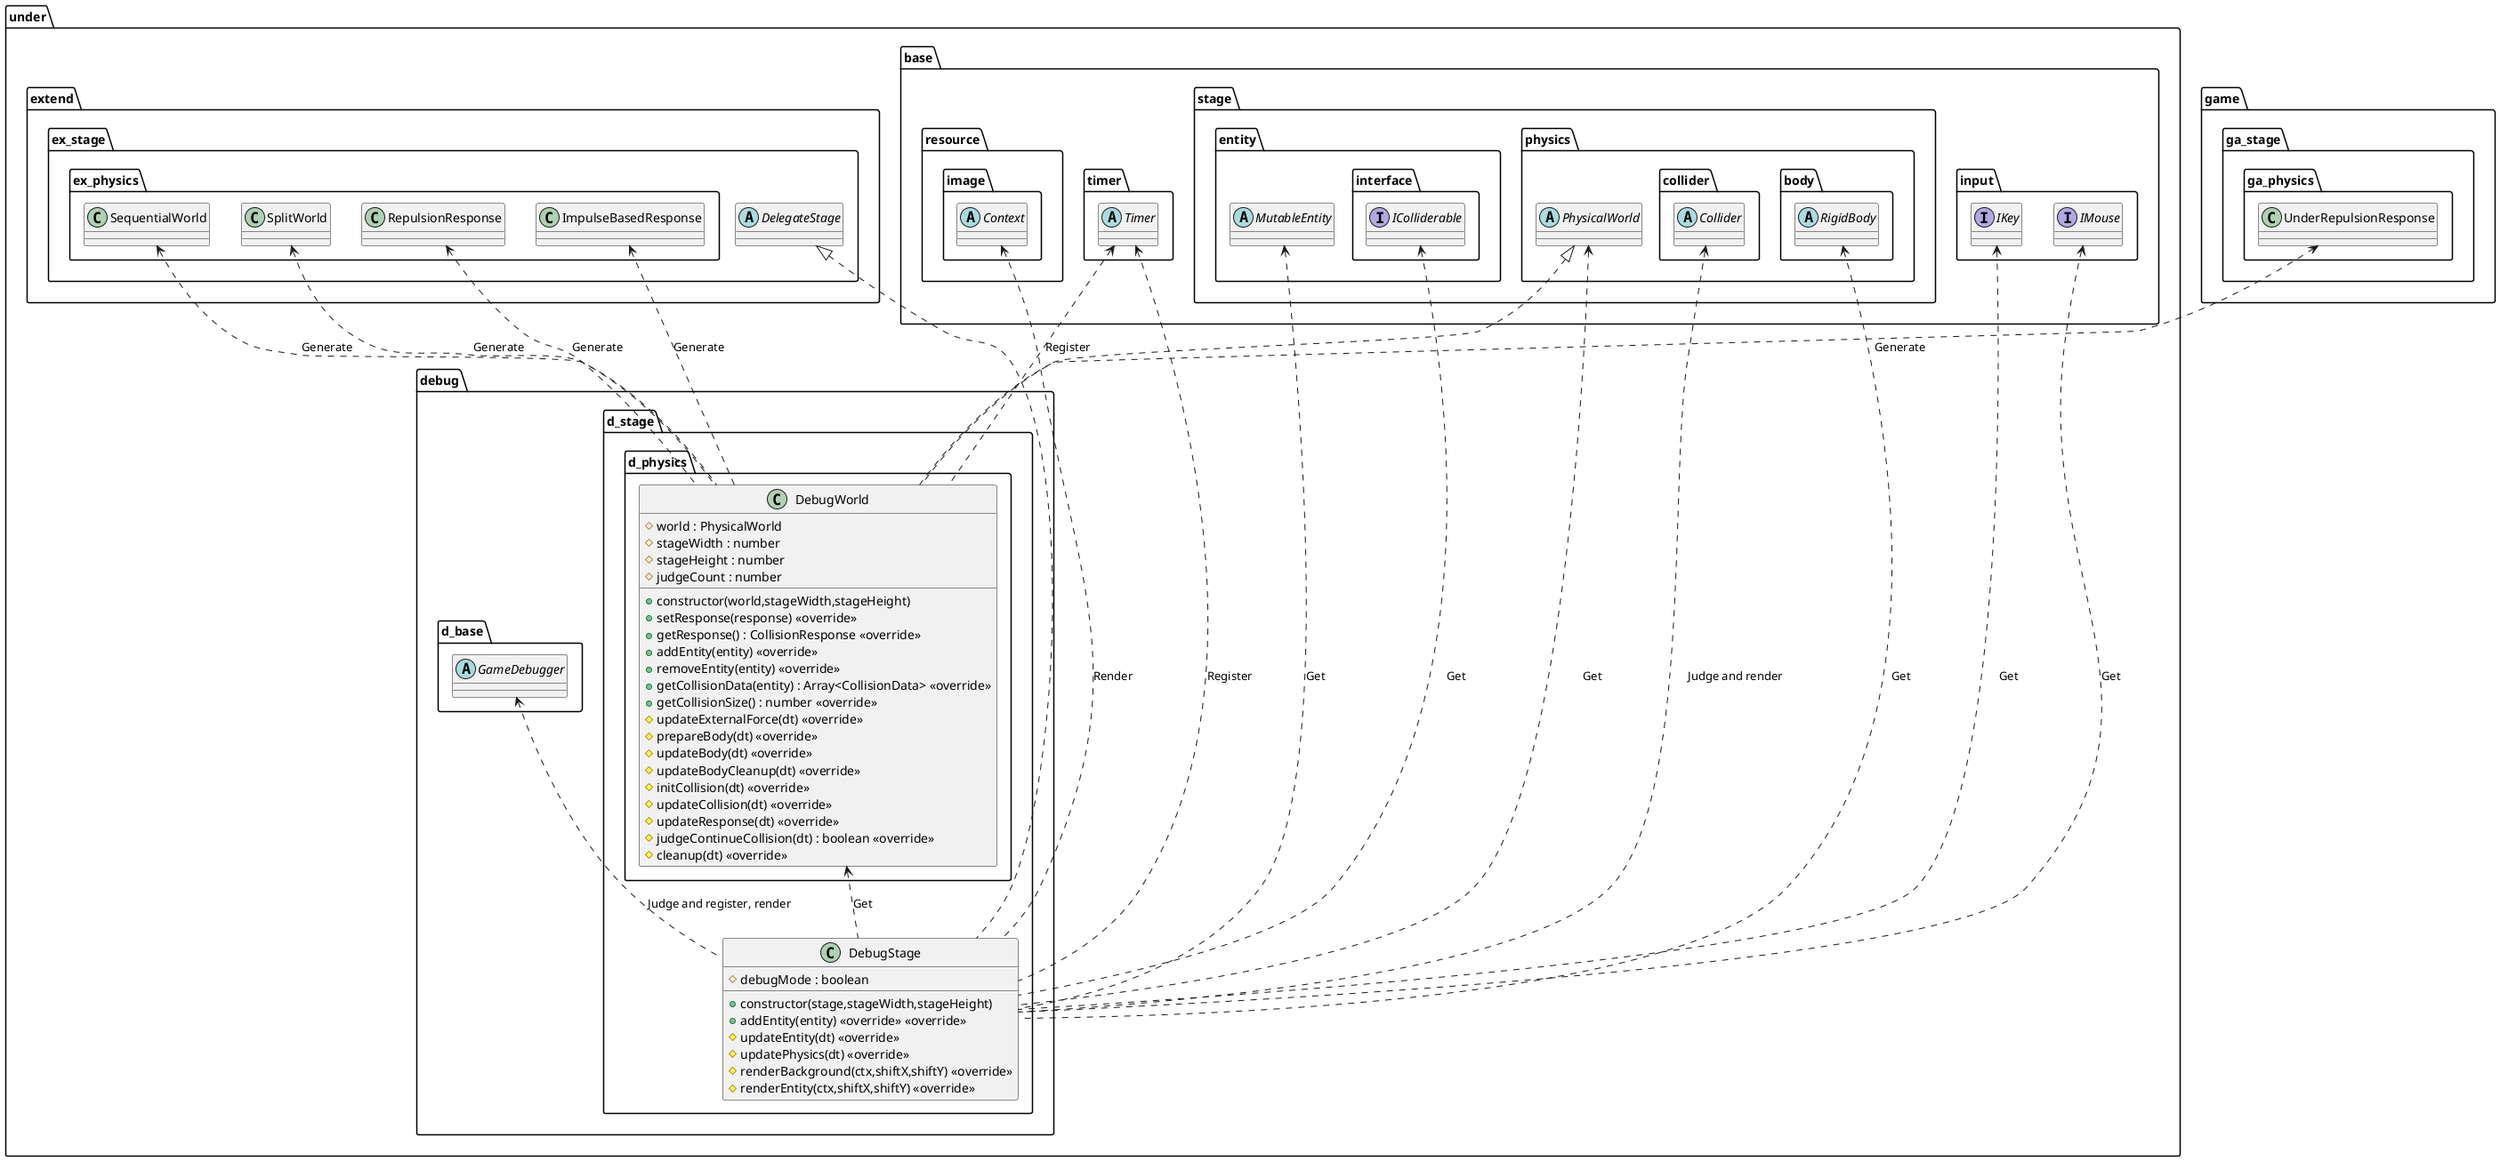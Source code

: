 @startuml DebugStage

package under {
    package debug {
        package d_stage {
            class DebugStage {
                +constructor(stage,stageWidth,stageHeight)
                #debugMode : boolean
                +addEntity(entity) <<override>> <<override>>
                #updateEntity(dt) <<override>>
                #updatePhysics(dt) <<override>>
                #renderBackground(ctx,shiftX,shiftY) <<override>>
                #renderEntity(ctx,shiftX,shiftY) <<override>>
            }
            package d_physics {
                class DebugWorld {
                    +constructor(world,stageWidth,stageHeight)
                    #world : PhysicalWorld
                    #stageWidth : number
                    #stageHeight : number
                    #judgeCount : number
                    +setResponse(response) <<override>>
                    +getResponse() : CollisionResponse <<override>>
                    +addEntity(entity) <<override>>
                    +removeEntity(entity) <<override>>
                    +getCollisionData(entity) : Array<CollisionData> <<override>>
                    +getCollisionSize() : number <<override>>
                    #updateExternalForce(dt) <<override>>
                    #prepareBody(dt) <<override>>
                    #updateBody(dt) <<override>>
                    #updateBodyCleanup(dt) <<override>>
                    #initCollision(dt) <<override>>
                    #updateCollision(dt) <<override>>
                    #updateResponse(dt) <<override>>
                    #judgeContinueCollision(dt) : boolean <<override>>
                    #cleanup(dt) <<override>>
                }
            }
        }
    }
}

package under {
    package base {
        package input  {
            interface IKey
            interface IMouse
        }
        package resource {
            package image {
                abstract Context
            }
        }
        package stage {
            package entity {
                abstract MutableEntity
                package interface {
                    interface IColliderable
                }
            }
            package physics  {
                abstract PhysicalWorld
                package collider {
                    abstract Collider
                }
                package body {
                    abstract RigidBody
                }
            }
        }
        package timer {
            abstract Timer
        }
    }
    package debug {
        package d_base {
            abstract GameDebugger
        }
    }
    package extend {
        package ex_stage {
            abstract DelegateStage
            package ex_physics {
                class SequentialWorld
                class SplitWorld
                class RepulsionResponse
                class ImpulseBasedResponse
            }
        }
    }
}

package game {
    package ga_stage{
        package ga_physics {
            class UnderRepulsionResponse
        }
    }
}

Timer <... DebugStage : Register
GameDebugger <.. DebugStage : Judge and register, render
IKey <... DebugStage : Get
IMouse <... DebugStage : Get
MutableEntity <... DebugStage : Get
Collider <... DebugStage : Judge and render
IColliderable <... DebugStage : Get
RigidBody <... DebugStage : Get
Context <... DebugStage : Render
PhysicalWorld <.. DebugStage : Get
DebugWorld <.. DebugStage : Get

Timer <.. DebugWorld : Register
UnderRepulsionResponse <.. DebugWorld : Generate
RepulsionResponse <.. DebugWorld : Generate
ImpulseBasedResponse <.. DebugWorld : Generate
SequentialWorld <.. DebugWorld : Generate
SplitWorld <.. DebugWorld : Generate

DelegateStage <|.. DebugStage
PhysicalWorld <|.. DebugWorld

@enduml
